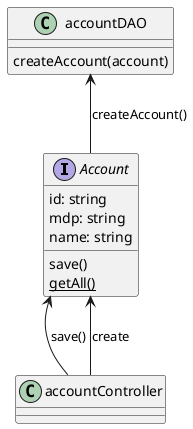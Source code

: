 @startuml
interface Account {
id: string
mdp: string
name: string

save()
{static} getAll()
}

class accountDAO {
createAccount(account)
}

Account -up-> accountDAO: createAccount()
accountController -up-> Account: save()
accountController -up-> Account: create
@enduml
